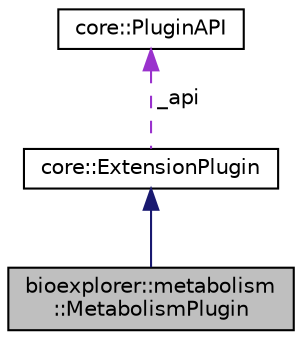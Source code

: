 digraph "bioexplorer::metabolism::MetabolismPlugin"
{
 // LATEX_PDF_SIZE
  edge [fontname="Helvetica",fontsize="10",labelfontname="Helvetica",labelfontsize="10"];
  node [fontname="Helvetica",fontsize="10",shape=record];
  Node1 [label="bioexplorer::metabolism\l::MetabolismPlugin",height=0.2,width=0.4,color="black", fillcolor="grey75", style="filled", fontcolor="black",tooltip="This class implements the MetabolismPlugin plugin."];
  Node2 -> Node1 [dir="back",color="midnightblue",fontsize="10",style="solid",fontname="Helvetica"];
  Node2 [label="core::ExtensionPlugin",height=0.2,width=0.4,color="black", fillcolor="white", style="filled",URL="$d4/dfc/classcore_1_1ExtensionPlugin.html",tooltip=" "];
  Node3 -> Node2 [dir="back",color="darkorchid3",fontsize="10",style="dashed",label=" _api" ,fontname="Helvetica"];
  Node3 [label="core::PluginAPI",height=0.2,width=0.4,color="black", fillcolor="white", style="filled",URL="$d2/d07/classcore_1_1PluginAPI.html",tooltip=" "];
}
